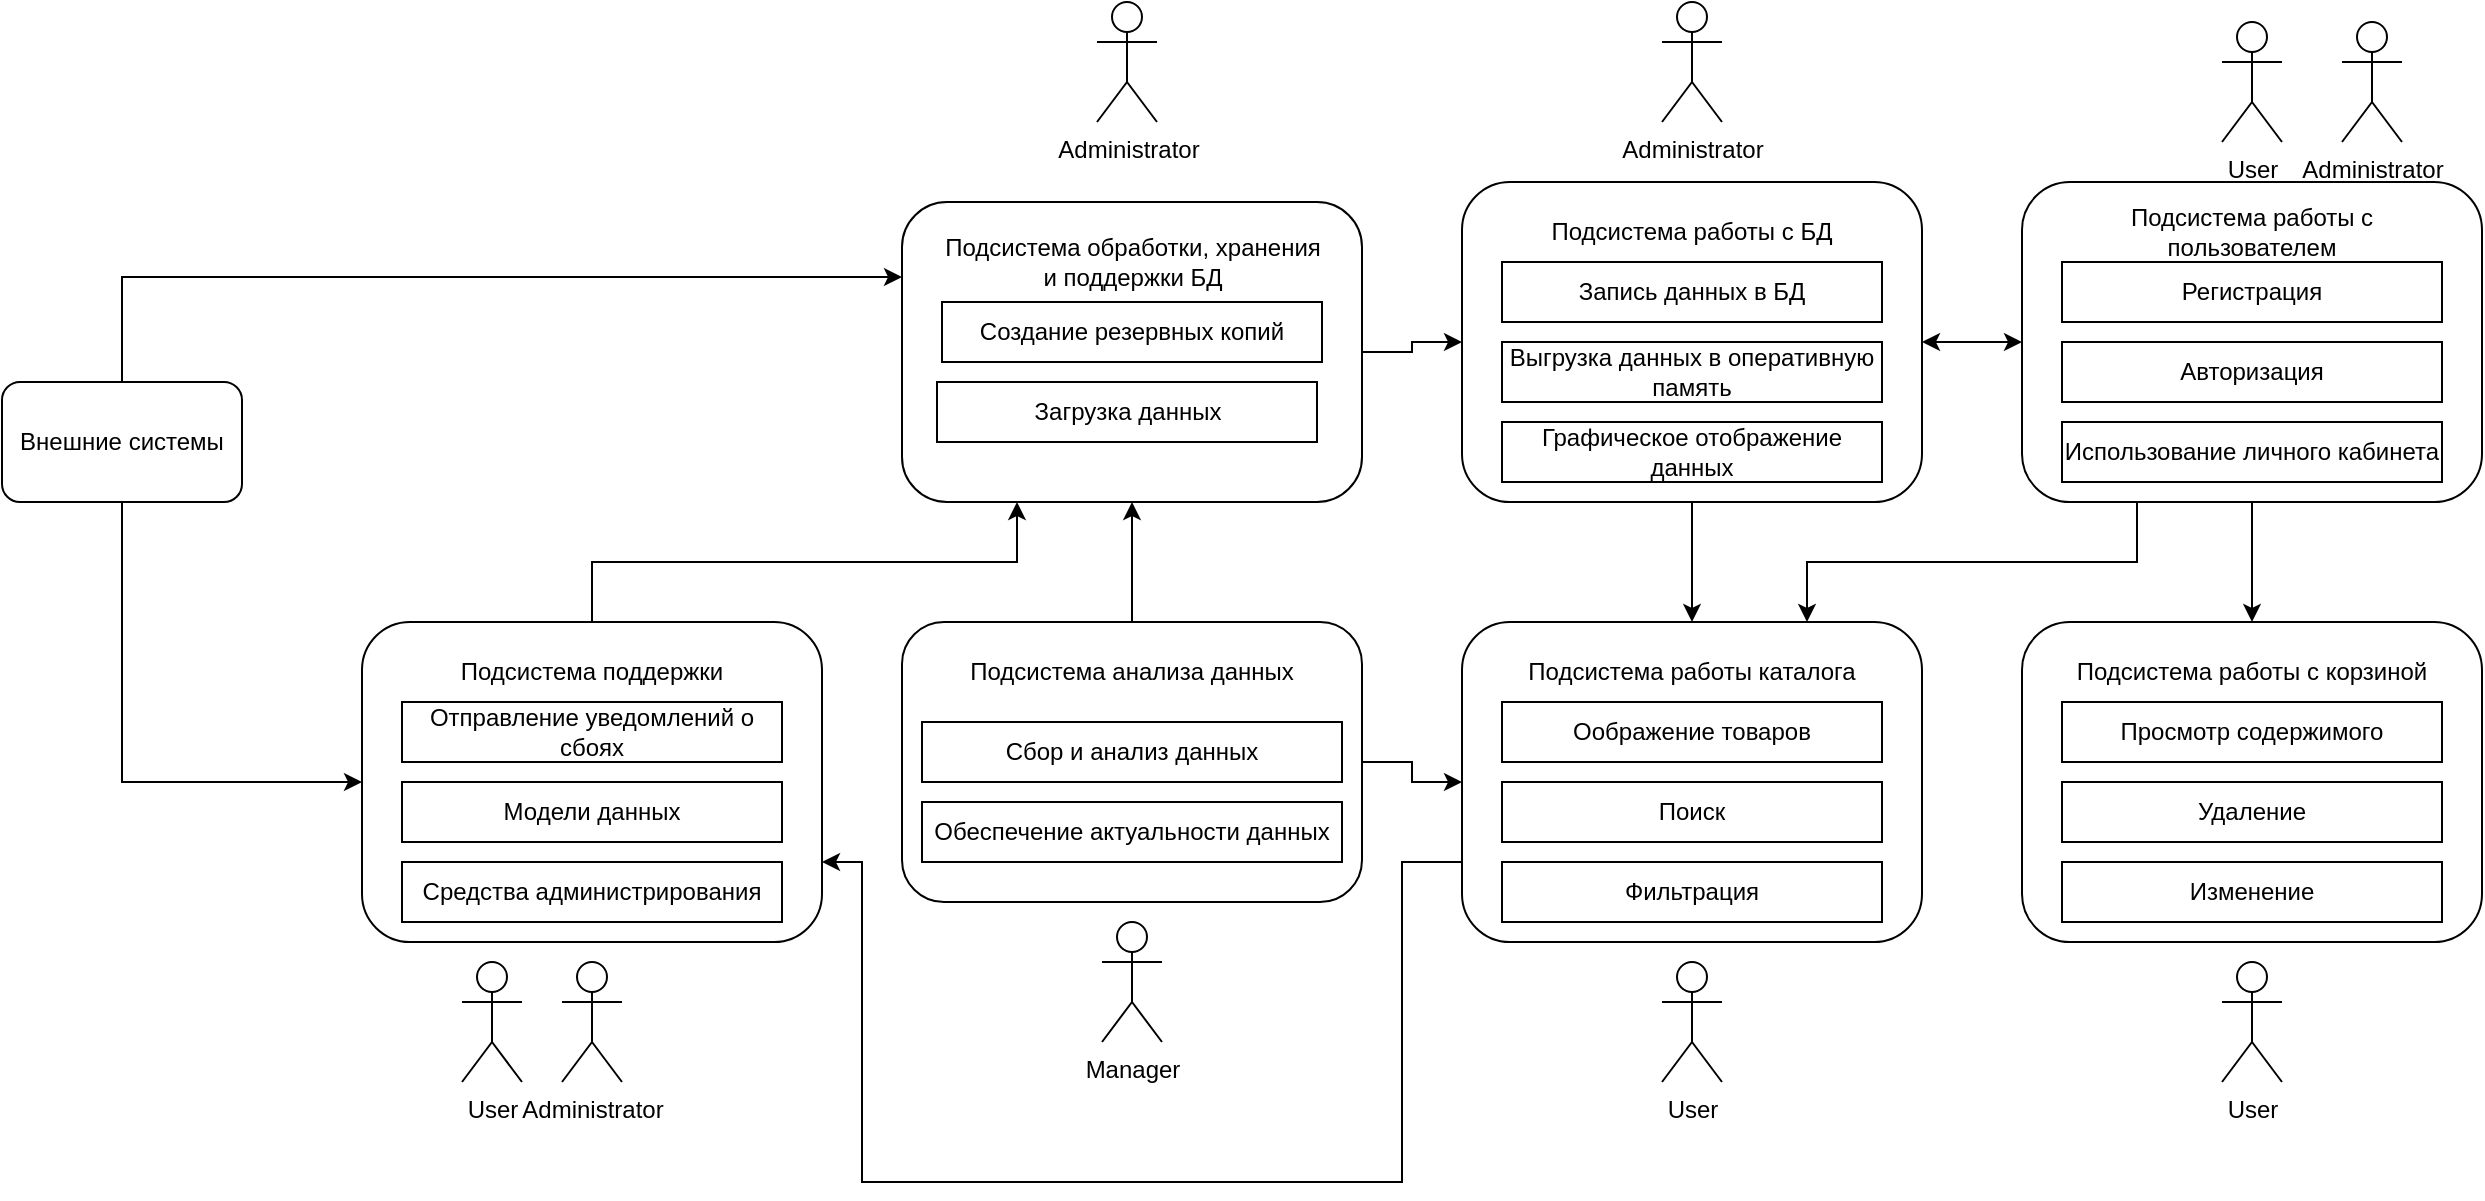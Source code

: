 <mxfile version="21.0.8" type="device"><diagram name="Страница 1" id="jUpAbyeba4zvewTZbAg3"><mxGraphModel dx="2629" dy="957" grid="1" gridSize="10" guides="1" tooltips="1" connect="1" arrows="1" fold="1" page="1" pageScale="1" pageWidth="827" pageHeight="1169" math="0" shadow="0"><root><mxCell id="0"/><mxCell id="1" parent="0"/><mxCell id="WB5P3b9GQkgySGSzFZ0T-51" style="edgeStyle=orthogonalEdgeStyle;rounded=0;orthogonalLoop=1;jettySize=auto;html=1;exitX=1;exitY=0.5;exitDx=0;exitDy=0;" edge="1" parent="1" source="WB5P3b9GQkgySGSzFZ0T-2" target="WB5P3b9GQkgySGSzFZ0T-11"><mxGeometry relative="1" as="geometry"/></mxCell><mxCell id="WB5P3b9GQkgySGSzFZ0T-2" value="" style="rounded=1;whiteSpace=wrap;html=1;" vertex="1" parent="1"><mxGeometry x="80" y="290" width="230" height="150" as="geometry"/></mxCell><mxCell id="WB5P3b9GQkgySGSzFZ0T-3" value="&lt;font style=&quot;vertical-align: inherit;&quot;&gt;&lt;font style=&quot;vertical-align: inherit;&quot;&gt;Подсистема обработки, хранения и поддержки БД&lt;/font&gt;&lt;/font&gt;" style="text;html=1;strokeColor=none;fillColor=none;align=center;verticalAlign=middle;whiteSpace=wrap;rounded=0;" vertex="1" parent="1"><mxGeometry x="97.5" y="300" width="195" height="40" as="geometry"/></mxCell><mxCell id="WB5P3b9GQkgySGSzFZ0T-4" value="&lt;font style=&quot;vertical-align: inherit;&quot;&gt;&lt;font style=&quot;vertical-align: inherit;&quot;&gt;Создание резервных копий&lt;/font&gt;&lt;/font&gt;" style="rounded=0;whiteSpace=wrap;html=1;" vertex="1" parent="1"><mxGeometry x="100" y="340" width="190" height="30" as="geometry"/></mxCell><mxCell id="WB5P3b9GQkgySGSzFZ0T-5" value="&lt;font style=&quot;vertical-align: inherit;&quot;&gt;&lt;font style=&quot;vertical-align: inherit;&quot;&gt;Загрузка данных&lt;/font&gt;&lt;/font&gt;" style="rounded=0;whiteSpace=wrap;html=1;" vertex="1" parent="1"><mxGeometry x="97.5" y="380" width="190" height="30" as="geometry"/></mxCell><mxCell id="WB5P3b9GQkgySGSzFZ0T-50" style="edgeStyle=orthogonalEdgeStyle;rounded=0;orthogonalLoop=1;jettySize=auto;html=1;exitX=0.5;exitY=0;exitDx=0;exitDy=0;entryX=0.5;entryY=1;entryDx=0;entryDy=0;" edge="1" parent="1" source="WB5P3b9GQkgySGSzFZ0T-6" target="WB5P3b9GQkgySGSzFZ0T-2"><mxGeometry relative="1" as="geometry"/></mxCell><mxCell id="WB5P3b9GQkgySGSzFZ0T-61" style="edgeStyle=orthogonalEdgeStyle;rounded=0;orthogonalLoop=1;jettySize=auto;html=1;exitX=1;exitY=0.5;exitDx=0;exitDy=0;entryX=0;entryY=0.5;entryDx=0;entryDy=0;" edge="1" parent="1" source="WB5P3b9GQkgySGSzFZ0T-6" target="WB5P3b9GQkgySGSzFZ0T-18"><mxGeometry relative="1" as="geometry"/></mxCell><mxCell id="WB5P3b9GQkgySGSzFZ0T-6" value="" style="rounded=1;whiteSpace=wrap;html=1;" vertex="1" parent="1"><mxGeometry x="80" y="500" width="230" height="140" as="geometry"/></mxCell><mxCell id="WB5P3b9GQkgySGSzFZ0T-7" value="&lt;font style=&quot;vertical-align: inherit;&quot;&gt;&lt;font style=&quot;vertical-align: inherit;&quot;&gt;Подсистема анализа данных&lt;/font&gt;&lt;/font&gt;" style="text;html=1;strokeColor=none;fillColor=none;align=center;verticalAlign=middle;whiteSpace=wrap;rounded=0;" vertex="1" parent="1"><mxGeometry x="100" y="510" width="190" height="30" as="geometry"/></mxCell><mxCell id="WB5P3b9GQkgySGSzFZ0T-8" value="&lt;font style=&quot;vertical-align: inherit;&quot;&gt;&lt;font style=&quot;vertical-align: inherit;&quot;&gt;Сбор и анализ данных&lt;/font&gt;&lt;/font&gt;" style="rounded=0;whiteSpace=wrap;html=1;" vertex="1" parent="1"><mxGeometry x="90" y="550" width="210" height="30" as="geometry"/></mxCell><mxCell id="WB5P3b9GQkgySGSzFZ0T-10" value="&lt;font style=&quot;vertical-align: inherit;&quot;&gt;&lt;font style=&quot;vertical-align: inherit;&quot;&gt;Обеспечение актуальности данных&lt;/font&gt;&lt;/font&gt;" style="rounded=0;whiteSpace=wrap;html=1;" vertex="1" parent="1"><mxGeometry x="90" y="590" width="210" height="30" as="geometry"/></mxCell><mxCell id="WB5P3b9GQkgySGSzFZ0T-52" style="edgeStyle=orthogonalEdgeStyle;rounded=0;orthogonalLoop=1;jettySize=auto;html=1;exitX=0.5;exitY=1;exitDx=0;exitDy=0;entryX=0.5;entryY=0;entryDx=0;entryDy=0;" edge="1" parent="1" source="WB5P3b9GQkgySGSzFZ0T-11" target="WB5P3b9GQkgySGSzFZ0T-18"><mxGeometry relative="1" as="geometry"/></mxCell><mxCell id="WB5P3b9GQkgySGSzFZ0T-11" value="" style="rounded=1;whiteSpace=wrap;html=1;" vertex="1" parent="1"><mxGeometry x="360" y="280" width="230" height="160" as="geometry"/></mxCell><mxCell id="WB5P3b9GQkgySGSzFZ0T-12" value="&lt;font style=&quot;vertical-align: inherit;&quot;&gt;&lt;font style=&quot;vertical-align: inherit;&quot;&gt;Подсистема работы с БД&lt;/font&gt;&lt;/font&gt;" style="text;html=1;strokeColor=none;fillColor=none;align=center;verticalAlign=middle;whiteSpace=wrap;rounded=0;" vertex="1" parent="1"><mxGeometry x="370" y="290" width="210" height="30" as="geometry"/></mxCell><mxCell id="WB5P3b9GQkgySGSzFZ0T-14" value="&lt;font style=&quot;vertical-align: inherit;&quot;&gt;&lt;font style=&quot;vertical-align: inherit;&quot;&gt;Запись данных в БД&lt;/font&gt;&lt;/font&gt;" style="rounded=0;whiteSpace=wrap;html=1;" vertex="1" parent="1"><mxGeometry x="380" y="320" width="190" height="30" as="geometry"/></mxCell><mxCell id="WB5P3b9GQkgySGSzFZ0T-15" value="&lt;font style=&quot;vertical-align: inherit;&quot;&gt;&lt;font style=&quot;vertical-align: inherit;&quot;&gt;&lt;font style=&quot;vertical-align: inherit;&quot;&gt;&lt;font style=&quot;vertical-align: inherit;&quot;&gt;&lt;font style=&quot;vertical-align: inherit;&quot;&gt;&lt;font style=&quot;vertical-align: inherit;&quot;&gt;Выгрузка данных в оперативную память&lt;/font&gt;&lt;/font&gt;&lt;/font&gt;&lt;/font&gt;&lt;/font&gt;&lt;/font&gt;" style="rounded=0;whiteSpace=wrap;html=1;" vertex="1" parent="1"><mxGeometry x="380" y="360" width="190" height="30" as="geometry"/></mxCell><mxCell id="WB5P3b9GQkgySGSzFZ0T-17" value="&lt;font style=&quot;vertical-align: inherit;&quot;&gt;&lt;font style=&quot;vertical-align: inherit;&quot;&gt;Графическое отображение данных&lt;/font&gt;&lt;/font&gt;" style="rounded=0;whiteSpace=wrap;html=1;" vertex="1" parent="1"><mxGeometry x="380" y="400" width="190" height="30" as="geometry"/></mxCell><mxCell id="WB5P3b9GQkgySGSzFZ0T-18" value="" style="rounded=1;whiteSpace=wrap;html=1;" vertex="1" parent="1"><mxGeometry x="360" y="500" width="230" height="160" as="geometry"/></mxCell><mxCell id="WB5P3b9GQkgySGSzFZ0T-19" value="&lt;font style=&quot;vertical-align: inherit;&quot;&gt;&lt;font style=&quot;vertical-align: inherit;&quot;&gt;Подсистема работы каталога&lt;/font&gt;&lt;/font&gt;" style="text;html=1;strokeColor=none;fillColor=none;align=center;verticalAlign=middle;whiteSpace=wrap;rounded=0;" vertex="1" parent="1"><mxGeometry x="370" y="510" width="210" height="30" as="geometry"/></mxCell><mxCell id="WB5P3b9GQkgySGSzFZ0T-21" value="&lt;font style=&quot;vertical-align: inherit;&quot;&gt;&lt;font style=&quot;vertical-align: inherit;&quot;&gt;Оображение товаров&lt;/font&gt;&lt;/font&gt;" style="rounded=0;whiteSpace=wrap;html=1;" vertex="1" parent="1"><mxGeometry x="380" y="540" width="190" height="30" as="geometry"/></mxCell><mxCell id="WB5P3b9GQkgySGSzFZ0T-22" value="&lt;font style=&quot;vertical-align: inherit;&quot;&gt;&lt;font style=&quot;vertical-align: inherit;&quot;&gt;Поиск&lt;/font&gt;&lt;/font&gt;" style="rounded=0;whiteSpace=wrap;html=1;" vertex="1" parent="1"><mxGeometry x="380" y="580" width="190" height="30" as="geometry"/></mxCell><mxCell id="WB5P3b9GQkgySGSzFZ0T-23" value="&lt;font style=&quot;vertical-align: inherit;&quot;&gt;&lt;font style=&quot;vertical-align: inherit;&quot;&gt;Фильтрация&lt;/font&gt;&lt;/font&gt;" style="rounded=0;whiteSpace=wrap;html=1;" vertex="1" parent="1"><mxGeometry x="380" y="620" width="190" height="30" as="geometry"/></mxCell><mxCell id="WB5P3b9GQkgySGSzFZ0T-54" style="edgeStyle=orthogonalEdgeStyle;rounded=0;orthogonalLoop=1;jettySize=auto;html=1;exitX=0.5;exitY=1;exitDx=0;exitDy=0;entryX=0.5;entryY=0;entryDx=0;entryDy=0;" edge="1" parent="1" source="WB5P3b9GQkgySGSzFZ0T-24" target="WB5P3b9GQkgySGSzFZ0T-34"><mxGeometry relative="1" as="geometry"/></mxCell><mxCell id="WB5P3b9GQkgySGSzFZ0T-57" style="edgeStyle=orthogonalEdgeStyle;rounded=0;orthogonalLoop=1;jettySize=auto;html=1;exitX=0.25;exitY=1;exitDx=0;exitDy=0;entryX=0.75;entryY=0;entryDx=0;entryDy=0;" edge="1" parent="1" source="WB5P3b9GQkgySGSzFZ0T-24" target="WB5P3b9GQkgySGSzFZ0T-18"><mxGeometry relative="1" as="geometry"/></mxCell><mxCell id="WB5P3b9GQkgySGSzFZ0T-24" value="" style="rounded=1;whiteSpace=wrap;html=1;" vertex="1" parent="1"><mxGeometry x="640" y="280" width="230" height="160" as="geometry"/></mxCell><mxCell id="WB5P3b9GQkgySGSzFZ0T-25" value="Подсистема работы с пользователем" style="text;html=1;strokeColor=none;fillColor=none;align=center;verticalAlign=middle;whiteSpace=wrap;rounded=0;" vertex="1" parent="1"><mxGeometry x="650" y="290" width="210" height="30" as="geometry"/></mxCell><mxCell id="WB5P3b9GQkgySGSzFZ0T-26" value="Регистрация" style="rounded=0;whiteSpace=wrap;html=1;" vertex="1" parent="1"><mxGeometry x="660" y="320" width="190" height="30" as="geometry"/></mxCell><mxCell id="WB5P3b9GQkgySGSzFZ0T-27" value="Авторизация" style="rounded=0;whiteSpace=wrap;html=1;" vertex="1" parent="1"><mxGeometry x="660" y="360" width="190" height="30" as="geometry"/></mxCell><mxCell id="WB5P3b9GQkgySGSzFZ0T-28" value="Использование личного кабинета" style="rounded=0;whiteSpace=wrap;html=1;" vertex="1" parent="1"><mxGeometry x="660" y="400" width="190" height="30" as="geometry"/></mxCell><mxCell id="WB5P3b9GQkgySGSzFZ0T-34" value="" style="rounded=1;whiteSpace=wrap;html=1;" vertex="1" parent="1"><mxGeometry x="640" y="500" width="230" height="160" as="geometry"/></mxCell><mxCell id="WB5P3b9GQkgySGSzFZ0T-35" value="Подсистема работы с корзиной" style="text;html=1;strokeColor=none;fillColor=none;align=center;verticalAlign=middle;whiteSpace=wrap;rounded=0;" vertex="1" parent="1"><mxGeometry x="650" y="510" width="210" height="30" as="geometry"/></mxCell><mxCell id="WB5P3b9GQkgySGSzFZ0T-36" value="Просмотр содержимого" style="rounded=0;whiteSpace=wrap;html=1;" vertex="1" parent="1"><mxGeometry x="660" y="540" width="190" height="30" as="geometry"/></mxCell><mxCell id="WB5P3b9GQkgySGSzFZ0T-37" value="Удаление" style="rounded=0;whiteSpace=wrap;html=1;" vertex="1" parent="1"><mxGeometry x="660" y="580" width="190" height="30" as="geometry"/></mxCell><mxCell id="WB5P3b9GQkgySGSzFZ0T-38" value="Изменение" style="rounded=0;whiteSpace=wrap;html=1;" vertex="1" parent="1"><mxGeometry x="660" y="620" width="190" height="30" as="geometry"/></mxCell><mxCell id="WB5P3b9GQkgySGSzFZ0T-58" style="edgeStyle=orthogonalEdgeStyle;rounded=0;orthogonalLoop=1;jettySize=auto;html=1;exitX=0.5;exitY=0;exitDx=0;exitDy=0;entryX=0.25;entryY=1;entryDx=0;entryDy=0;" edge="1" parent="1" source="WB5P3b9GQkgySGSzFZ0T-44" target="WB5P3b9GQkgySGSzFZ0T-2"><mxGeometry relative="1" as="geometry"/></mxCell><mxCell id="WB5P3b9GQkgySGSzFZ0T-44" value="" style="rounded=1;whiteSpace=wrap;html=1;" vertex="1" parent="1"><mxGeometry x="-190" y="500" width="230" height="160" as="geometry"/></mxCell><mxCell id="WB5P3b9GQkgySGSzFZ0T-45" value="&lt;font style=&quot;vertical-align: inherit;&quot;&gt;&lt;font style=&quot;vertical-align: inherit;&quot;&gt;Подсистема поддержки&lt;/font&gt;&lt;/font&gt;" style="text;html=1;strokeColor=none;fillColor=none;align=center;verticalAlign=middle;whiteSpace=wrap;rounded=0;" vertex="1" parent="1"><mxGeometry x="-180" y="510" width="210" height="30" as="geometry"/></mxCell><mxCell id="WB5P3b9GQkgySGSzFZ0T-46" value="Отправление уведомлений о сбоях" style="rounded=0;whiteSpace=wrap;html=1;" vertex="1" parent="1"><mxGeometry x="-170" y="540" width="190" height="30" as="geometry"/></mxCell><mxCell id="WB5P3b9GQkgySGSzFZ0T-47" value="Модели данных" style="rounded=0;whiteSpace=wrap;html=1;" vertex="1" parent="1"><mxGeometry x="-170" y="580" width="190" height="30" as="geometry"/></mxCell><mxCell id="WB5P3b9GQkgySGSzFZ0T-48" value="Средства администрирования" style="rounded=0;whiteSpace=wrap;html=1;" vertex="1" parent="1"><mxGeometry x="-170" y="620" width="190" height="30" as="geometry"/></mxCell><mxCell id="WB5P3b9GQkgySGSzFZ0T-63" style="edgeStyle=orthogonalEdgeStyle;rounded=0;orthogonalLoop=1;jettySize=auto;html=1;exitX=0.5;exitY=1;exitDx=0;exitDy=0;entryX=0;entryY=0.5;entryDx=0;entryDy=0;" edge="1" parent="1" source="WB5P3b9GQkgySGSzFZ0T-62" target="WB5P3b9GQkgySGSzFZ0T-44"><mxGeometry relative="1" as="geometry"/></mxCell><mxCell id="WB5P3b9GQkgySGSzFZ0T-64" style="edgeStyle=orthogonalEdgeStyle;rounded=0;orthogonalLoop=1;jettySize=auto;html=1;exitX=0.5;exitY=0;exitDx=0;exitDy=0;entryX=0;entryY=0.25;entryDx=0;entryDy=0;" edge="1" parent="1" source="WB5P3b9GQkgySGSzFZ0T-62" target="WB5P3b9GQkgySGSzFZ0T-2"><mxGeometry relative="1" as="geometry"/></mxCell><mxCell id="WB5P3b9GQkgySGSzFZ0T-62" value="Внешние системы" style="rounded=1;whiteSpace=wrap;html=1;" vertex="1" parent="1"><mxGeometry x="-370" y="380" width="120" height="60" as="geometry"/></mxCell><mxCell id="WB5P3b9GQkgySGSzFZ0T-65" value="User" style="shape=umlActor;verticalLabelPosition=bottom;verticalAlign=top;html=1;outlineConnect=0;" vertex="1" parent="1"><mxGeometry x="740" y="200" width="30" height="60" as="geometry"/></mxCell><mxCell id="WB5P3b9GQkgySGSzFZ0T-66" value="User" style="shape=umlActor;verticalLabelPosition=bottom;verticalAlign=top;html=1;outlineConnect=0;" vertex="1" parent="1"><mxGeometry x="740" y="670" width="30" height="60" as="geometry"/></mxCell><mxCell id="WB5P3b9GQkgySGSzFZ0T-67" value="User" style="shape=umlActor;verticalLabelPosition=bottom;verticalAlign=top;html=1;outlineConnect=0;" vertex="1" parent="1"><mxGeometry x="460" y="670" width="30" height="60" as="geometry"/></mxCell><mxCell id="WB5P3b9GQkgySGSzFZ0T-68" value="Manager" style="shape=umlActor;verticalLabelPosition=bottom;verticalAlign=top;html=1;outlineConnect=0;" vertex="1" parent="1"><mxGeometry x="180" y="650" width="30" height="60" as="geometry"/></mxCell><mxCell id="WB5P3b9GQkgySGSzFZ0T-70" value="Administrator" style="shape=umlActor;verticalLabelPosition=bottom;verticalAlign=top;html=1;outlineConnect=0;" vertex="1" parent="1"><mxGeometry x="177.5" y="190" width="30" height="60" as="geometry"/></mxCell><mxCell id="WB5P3b9GQkgySGSzFZ0T-71" value="Administrator" style="shape=umlActor;verticalLabelPosition=bottom;verticalAlign=top;html=1;outlineConnect=0;" vertex="1" parent="1"><mxGeometry x="460" y="190" width="30" height="60" as="geometry"/></mxCell><mxCell id="WB5P3b9GQkgySGSzFZ0T-72" value="Administrator" style="shape=umlActor;verticalLabelPosition=bottom;verticalAlign=top;html=1;outlineConnect=0;" vertex="1" parent="1"><mxGeometry x="-90" y="670" width="30" height="60" as="geometry"/></mxCell><mxCell id="WB5P3b9GQkgySGSzFZ0T-73" value="" style="endArrow=classic;startArrow=classic;html=1;rounded=0;exitX=1;exitY=0.5;exitDx=0;exitDy=0;entryX=0;entryY=0.5;entryDx=0;entryDy=0;" edge="1" parent="1" source="WB5P3b9GQkgySGSzFZ0T-11" target="WB5P3b9GQkgySGSzFZ0T-24"><mxGeometry width="50" height="50" relative="1" as="geometry"><mxPoint x="610" y="230" as="sourcePoint"/><mxPoint x="660" y="180" as="targetPoint"/></mxGeometry></mxCell><mxCell id="WB5P3b9GQkgySGSzFZ0T-74" value="" style="endArrow=classic;html=1;rounded=0;exitX=0;exitY=0.75;exitDx=0;exitDy=0;entryX=1;entryY=0.75;entryDx=0;entryDy=0;" edge="1" parent="1" source="WB5P3b9GQkgySGSzFZ0T-18" target="WB5P3b9GQkgySGSzFZ0T-44"><mxGeometry width="50" height="50" relative="1" as="geometry"><mxPoint x="360" y="740" as="sourcePoint"/><mxPoint x="410" y="690" as="targetPoint"/><Array as="points"><mxPoint x="330" y="620"/><mxPoint x="330" y="720"/><mxPoint x="330" y="780"/><mxPoint x="60" y="780"/><mxPoint x="60" y="720"/><mxPoint x="60" y="620"/></Array></mxGeometry></mxCell><mxCell id="WB5P3b9GQkgySGSzFZ0T-75" value="Administrator" style="shape=umlActor;verticalLabelPosition=bottom;verticalAlign=top;html=1;outlineConnect=0;" vertex="1" parent="1"><mxGeometry x="800" y="200" width="30" height="60" as="geometry"/></mxCell><mxCell id="WB5P3b9GQkgySGSzFZ0T-76" value="User" style="shape=umlActor;verticalLabelPosition=bottom;verticalAlign=top;html=1;outlineConnect=0;" vertex="1" parent="1"><mxGeometry x="-140" y="670" width="30" height="60" as="geometry"/></mxCell></root></mxGraphModel></diagram></mxfile>